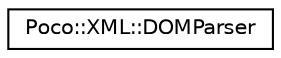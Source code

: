 digraph "Graphical Class Hierarchy"
{
 // LATEX_PDF_SIZE
  edge [fontname="Helvetica",fontsize="10",labelfontname="Helvetica",labelfontsize="10"];
  node [fontname="Helvetica",fontsize="10",shape=record];
  rankdir="LR";
  Node0 [label="Poco::XML::DOMParser",height=0.2,width=0.4,color="black", fillcolor="white", style="filled",URL="$classPoco_1_1XML_1_1DOMParser.html",tooltip=" "];
}
